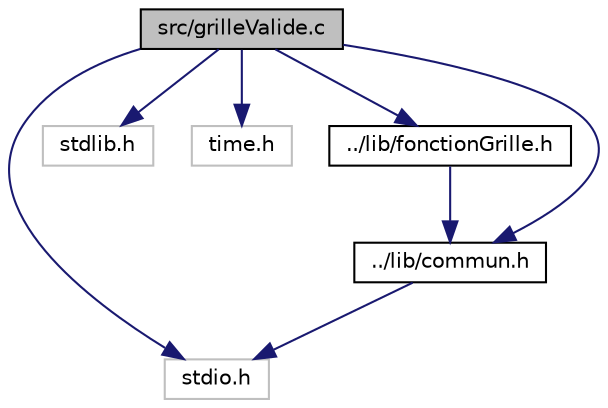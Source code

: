 digraph "src/grilleValide.c"
{
  edge [fontname="Helvetica",fontsize="10",labelfontname="Helvetica",labelfontsize="10"];
  node [fontname="Helvetica",fontsize="10",shape=record];
  Node0 [label="src/grilleValide.c",height=0.2,width=0.4,color="black", fillcolor="grey75", style="filled", fontcolor="black"];
  Node0 -> Node1 [color="midnightblue",fontsize="10",style="solid",fontname="Helvetica"];
  Node1 [label="stdio.h",height=0.2,width=0.4,color="grey75", fillcolor="white", style="filled"];
  Node0 -> Node2 [color="midnightblue",fontsize="10",style="solid",fontname="Helvetica"];
  Node2 [label="stdlib.h",height=0.2,width=0.4,color="grey75", fillcolor="white", style="filled"];
  Node0 -> Node3 [color="midnightblue",fontsize="10",style="solid",fontname="Helvetica"];
  Node3 [label="time.h",height=0.2,width=0.4,color="grey75", fillcolor="white", style="filled"];
  Node0 -> Node4 [color="midnightblue",fontsize="10",style="solid",fontname="Helvetica"];
  Node4 [label="../lib/fonctionGrille.h",height=0.2,width=0.4,color="black", fillcolor="white", style="filled",URL="$fonctionGrille_8h.html",tooltip="header contenant les prototype des fonctions utiles à la génération de la grille de jeu..."];
  Node4 -> Node5 [color="midnightblue",fontsize="10",style="solid",fontname="Helvetica"];
  Node5 [label="../lib/commun.h",height=0.2,width=0.4,color="black", fillcolor="white", style="filled",URL="$commun_8h.html",tooltip="header contenant les élément utiles aux autres fichier. "];
  Node5 -> Node1 [color="midnightblue",fontsize="10",style="solid",fontname="Helvetica"];
  Node0 -> Node5 [color="midnightblue",fontsize="10",style="solid",fontname="Helvetica"];
}
